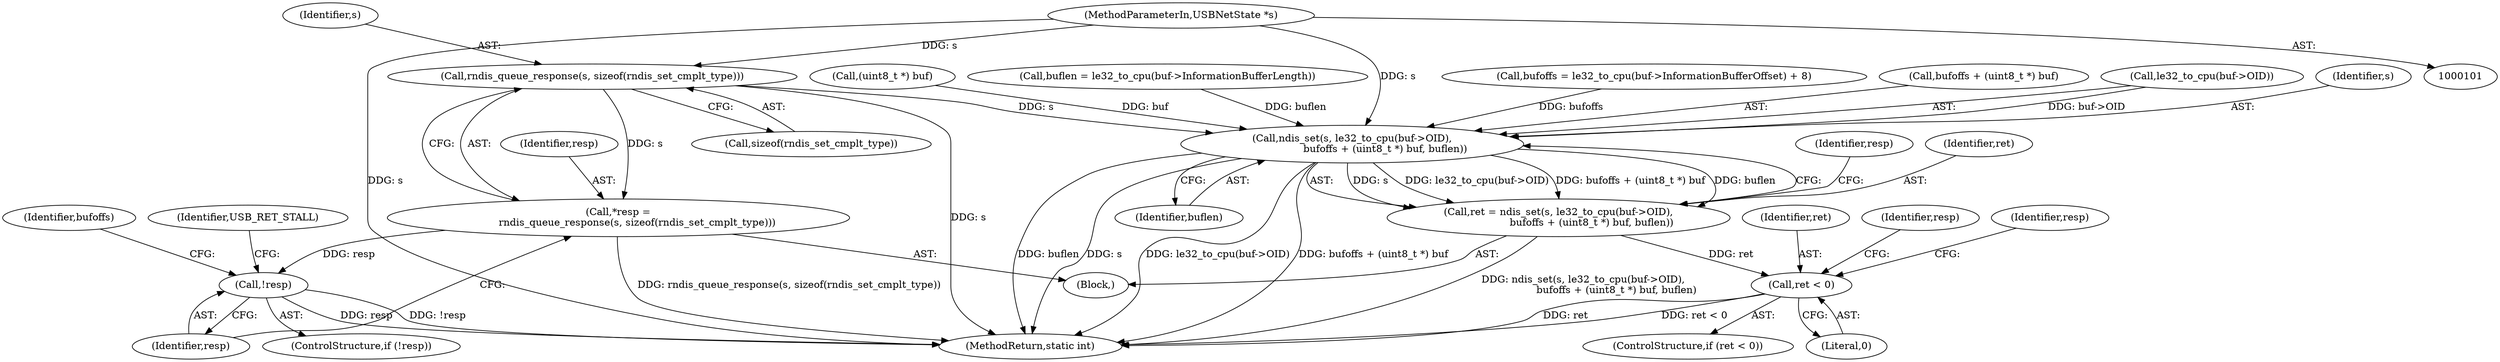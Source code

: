digraph "0_qemu_fe3c546c5ff2a6210f9a4d8561cc64051ca8603e_0@pointer" {
"1000109" [label="(Call,rndis_queue_response(s, sizeof(rndis_set_cmplt_type)))"];
"1000102" [label="(MethodParameterIn,USBNetState *s)"];
"1000107" [label="(Call,*resp =\n            rndis_queue_response(s, sizeof(rndis_set_cmplt_type)))"];
"1000117" [label="(Call,!resp)"];
"1000145" [label="(Call,ndis_set(s, le32_to_cpu(buf->OID),\n                     bufoffs + (uint8_t *) buf, buflen))"];
"1000143" [label="(Call,ret = ndis_set(s, le32_to_cpu(buf->OID),\n                     bufoffs + (uint8_t *) buf, buflen))"];
"1000165" [label="(Call,ret < 0)"];
"1000120" [label="(Identifier,USB_RET_STALL)"];
"1000109" [label="(Call,rndis_queue_response(s, sizeof(rndis_set_cmplt_type)))"];
"1000171" [label="(Identifier,resp)"];
"1000102" [label="(MethodParameterIn,USBNetState *s)"];
"1000121" [label="(Call,bufoffs = le32_to_cpu(buf->InformationBufferOffset) + 8)"];
"1000151" [label="(Call,bufoffs + (uint8_t *) buf)"];
"1000147" [label="(Call,le32_to_cpu(buf->OID))"];
"1000146" [label="(Identifier,s)"];
"1000153" [label="(Call,(uint8_t *) buf)"];
"1000167" [label="(Literal,0)"];
"1000156" [label="(Identifier,buflen)"];
"1000129" [label="(Call,buflen = le32_to_cpu(buf->InformationBufferLength))"];
"1000165" [label="(Call,ret < 0)"];
"1000122" [label="(Identifier,bufoffs)"];
"1000164" [label="(ControlStructure,if (ret < 0))"];
"1000118" [label="(Identifier,resp)"];
"1000105" [label="(Block,)"];
"1000159" [label="(Identifier,resp)"];
"1000107" [label="(Call,*resp =\n            rndis_queue_response(s, sizeof(rndis_set_cmplt_type)))"];
"1000143" [label="(Call,ret = ndis_set(s, le32_to_cpu(buf->OID),\n                     bufoffs + (uint8_t *) buf, buflen))"];
"1000166" [label="(Identifier,ret)"];
"1000116" [label="(ControlStructure,if (!resp))"];
"1000179" [label="(Identifier,resp)"];
"1000111" [label="(Call,sizeof(rndis_set_cmplt_type))"];
"1000145" [label="(Call,ndis_set(s, le32_to_cpu(buf->OID),\n                     bufoffs + (uint8_t *) buf, buflen))"];
"1000108" [label="(Identifier,resp)"];
"1000117" [label="(Call,!resp)"];
"1000185" [label="(MethodReturn,static int)"];
"1000144" [label="(Identifier,ret)"];
"1000110" [label="(Identifier,s)"];
"1000109" -> "1000107"  [label="AST: "];
"1000109" -> "1000111"  [label="CFG: "];
"1000110" -> "1000109"  [label="AST: "];
"1000111" -> "1000109"  [label="AST: "];
"1000107" -> "1000109"  [label="CFG: "];
"1000109" -> "1000185"  [label="DDG: s"];
"1000109" -> "1000107"  [label="DDG: s"];
"1000102" -> "1000109"  [label="DDG: s"];
"1000109" -> "1000145"  [label="DDG: s"];
"1000102" -> "1000101"  [label="AST: "];
"1000102" -> "1000185"  [label="DDG: s"];
"1000102" -> "1000145"  [label="DDG: s"];
"1000107" -> "1000105"  [label="AST: "];
"1000108" -> "1000107"  [label="AST: "];
"1000118" -> "1000107"  [label="CFG: "];
"1000107" -> "1000185"  [label="DDG: rndis_queue_response(s, sizeof(rndis_set_cmplt_type))"];
"1000107" -> "1000117"  [label="DDG: resp"];
"1000117" -> "1000116"  [label="AST: "];
"1000117" -> "1000118"  [label="CFG: "];
"1000118" -> "1000117"  [label="AST: "];
"1000120" -> "1000117"  [label="CFG: "];
"1000122" -> "1000117"  [label="CFG: "];
"1000117" -> "1000185"  [label="DDG: resp"];
"1000117" -> "1000185"  [label="DDG: !resp"];
"1000145" -> "1000143"  [label="AST: "];
"1000145" -> "1000156"  [label="CFG: "];
"1000146" -> "1000145"  [label="AST: "];
"1000147" -> "1000145"  [label="AST: "];
"1000151" -> "1000145"  [label="AST: "];
"1000156" -> "1000145"  [label="AST: "];
"1000143" -> "1000145"  [label="CFG: "];
"1000145" -> "1000185"  [label="DDG: bufoffs + (uint8_t *) buf"];
"1000145" -> "1000185"  [label="DDG: buflen"];
"1000145" -> "1000185"  [label="DDG: s"];
"1000145" -> "1000185"  [label="DDG: le32_to_cpu(buf->OID)"];
"1000145" -> "1000143"  [label="DDG: s"];
"1000145" -> "1000143"  [label="DDG: le32_to_cpu(buf->OID)"];
"1000145" -> "1000143"  [label="DDG: bufoffs + (uint8_t *) buf"];
"1000145" -> "1000143"  [label="DDG: buflen"];
"1000147" -> "1000145"  [label="DDG: buf->OID"];
"1000121" -> "1000145"  [label="DDG: bufoffs"];
"1000153" -> "1000145"  [label="DDG: buf"];
"1000129" -> "1000145"  [label="DDG: buflen"];
"1000143" -> "1000105"  [label="AST: "];
"1000144" -> "1000143"  [label="AST: "];
"1000159" -> "1000143"  [label="CFG: "];
"1000143" -> "1000185"  [label="DDG: ndis_set(s, le32_to_cpu(buf->OID),\n                     bufoffs + (uint8_t *) buf, buflen)"];
"1000143" -> "1000165"  [label="DDG: ret"];
"1000165" -> "1000164"  [label="AST: "];
"1000165" -> "1000167"  [label="CFG: "];
"1000166" -> "1000165"  [label="AST: "];
"1000167" -> "1000165"  [label="AST: "];
"1000171" -> "1000165"  [label="CFG: "];
"1000179" -> "1000165"  [label="CFG: "];
"1000165" -> "1000185"  [label="DDG: ret"];
"1000165" -> "1000185"  [label="DDG: ret < 0"];
}
